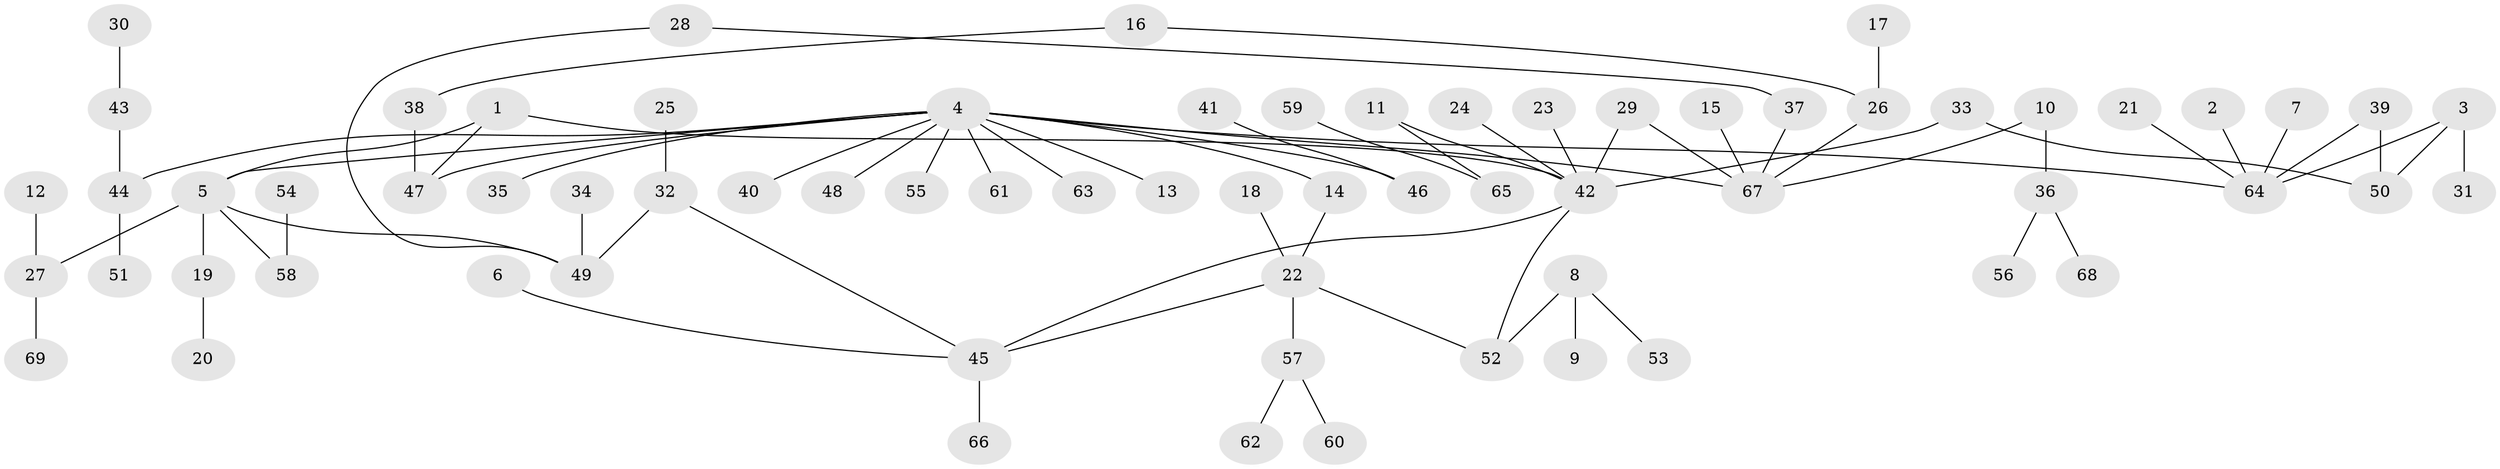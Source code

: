 // original degree distribution, {3: 0.15217391304347827, 6: 0.043478260869565216, 8: 0.014492753623188406, 7: 0.007246376811594203, 4: 0.021739130434782608, 2: 0.26811594202898553, 1: 0.463768115942029, 5: 0.028985507246376812}
// Generated by graph-tools (version 1.1) at 2025/25/03/09/25 03:25:35]
// undirected, 69 vertices, 77 edges
graph export_dot {
graph [start="1"]
  node [color=gray90,style=filled];
  1;
  2;
  3;
  4;
  5;
  6;
  7;
  8;
  9;
  10;
  11;
  12;
  13;
  14;
  15;
  16;
  17;
  18;
  19;
  20;
  21;
  22;
  23;
  24;
  25;
  26;
  27;
  28;
  29;
  30;
  31;
  32;
  33;
  34;
  35;
  36;
  37;
  38;
  39;
  40;
  41;
  42;
  43;
  44;
  45;
  46;
  47;
  48;
  49;
  50;
  51;
  52;
  53;
  54;
  55;
  56;
  57;
  58;
  59;
  60;
  61;
  62;
  63;
  64;
  65;
  66;
  67;
  68;
  69;
  1 -- 5 [weight=1.0];
  1 -- 42 [weight=1.0];
  1 -- 47 [weight=1.0];
  2 -- 64 [weight=1.0];
  3 -- 31 [weight=1.0];
  3 -- 50 [weight=1.0];
  3 -- 64 [weight=1.0];
  4 -- 5 [weight=1.0];
  4 -- 13 [weight=1.0];
  4 -- 14 [weight=1.0];
  4 -- 35 [weight=1.0];
  4 -- 40 [weight=1.0];
  4 -- 44 [weight=1.0];
  4 -- 46 [weight=1.0];
  4 -- 47 [weight=1.0];
  4 -- 48 [weight=1.0];
  4 -- 55 [weight=1.0];
  4 -- 61 [weight=1.0];
  4 -- 63 [weight=1.0];
  4 -- 64 [weight=1.0];
  4 -- 67 [weight=1.0];
  5 -- 19 [weight=1.0];
  5 -- 27 [weight=1.0];
  5 -- 49 [weight=1.0];
  5 -- 58 [weight=1.0];
  6 -- 45 [weight=1.0];
  7 -- 64 [weight=1.0];
  8 -- 9 [weight=1.0];
  8 -- 52 [weight=1.0];
  8 -- 53 [weight=1.0];
  10 -- 36 [weight=1.0];
  10 -- 67 [weight=1.0];
  11 -- 42 [weight=1.0];
  11 -- 65 [weight=1.0];
  12 -- 27 [weight=1.0];
  14 -- 22 [weight=1.0];
  15 -- 67 [weight=1.0];
  16 -- 26 [weight=1.0];
  16 -- 38 [weight=1.0];
  17 -- 26 [weight=1.0];
  18 -- 22 [weight=1.0];
  19 -- 20 [weight=1.0];
  21 -- 64 [weight=1.0];
  22 -- 45 [weight=1.0];
  22 -- 52 [weight=1.0];
  22 -- 57 [weight=1.0];
  23 -- 42 [weight=1.0];
  24 -- 42 [weight=1.0];
  25 -- 32 [weight=1.0];
  26 -- 67 [weight=1.0];
  27 -- 69 [weight=1.0];
  28 -- 37 [weight=1.0];
  28 -- 49 [weight=1.0];
  29 -- 42 [weight=1.0];
  29 -- 67 [weight=1.0];
  30 -- 43 [weight=1.0];
  32 -- 45 [weight=1.0];
  32 -- 49 [weight=1.0];
  33 -- 42 [weight=1.0];
  33 -- 50 [weight=1.0];
  34 -- 49 [weight=1.0];
  36 -- 56 [weight=1.0];
  36 -- 68 [weight=1.0];
  37 -- 67 [weight=1.0];
  38 -- 47 [weight=1.0];
  39 -- 50 [weight=1.0];
  39 -- 64 [weight=1.0];
  41 -- 46 [weight=1.0];
  42 -- 45 [weight=1.0];
  42 -- 52 [weight=1.0];
  43 -- 44 [weight=1.0];
  44 -- 51 [weight=1.0];
  45 -- 66 [weight=1.0];
  54 -- 58 [weight=1.0];
  57 -- 60 [weight=1.0];
  57 -- 62 [weight=1.0];
  59 -- 65 [weight=1.0];
}
